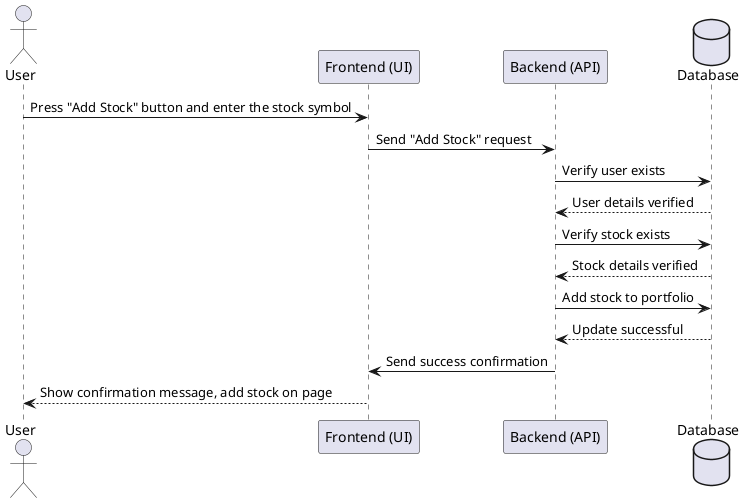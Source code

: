 @startuml
actor User
participant "Frontend (UI)" as UI
participant "Backend (API)" as API
database Database

User -> UI: Press "Add Stock" button and enter the stock symbol
UI -> API: Send "Add Stock" request
API -> Database: Verify user exists
Database --> API: User details verified
API -> Database: Verify stock exists
Database --> API: Stock details verified
API -> Database: Add stock to portfolio
Database --> API: Update successful
API -> UI: Send success confirmation
UI --> User: Show confirmation message, add stock on page
@enduml